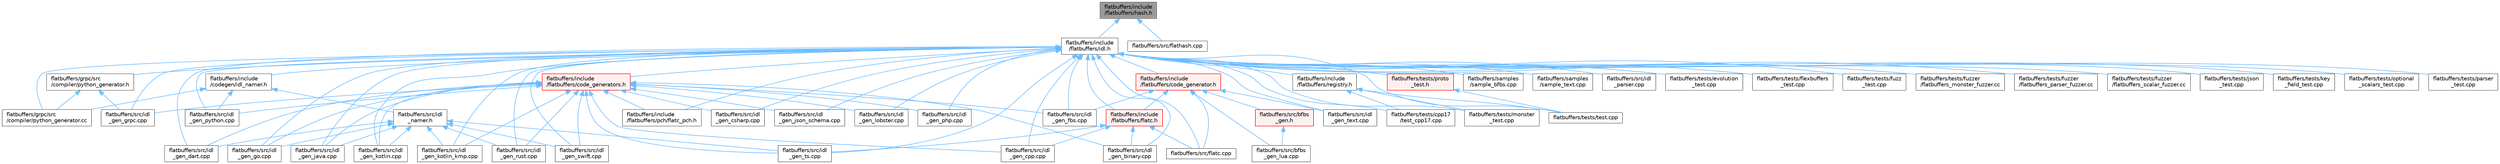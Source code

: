 digraph "flatbuffers/include/flatbuffers/hash.h"
{
 // LATEX_PDF_SIZE
  bgcolor="transparent";
  edge [fontname=Helvetica,fontsize=10,labelfontname=Helvetica,labelfontsize=10];
  node [fontname=Helvetica,fontsize=10,shape=box,height=0.2,width=0.4];
  Node1 [id="Node000001",label="flatbuffers/include\l/flatbuffers/hash.h",height=0.2,width=0.4,color="gray40", fillcolor="grey60", style="filled", fontcolor="black",tooltip=" "];
  Node1 -> Node2 [id="edge1_Node000001_Node000002",dir="back",color="steelblue1",style="solid",tooltip=" "];
  Node2 [id="Node000002",label="flatbuffers/include\l/flatbuffers/idl.h",height=0.2,width=0.4,color="grey40", fillcolor="white", style="filled",URL="$idl_8h.html",tooltip=" "];
  Node2 -> Node3 [id="edge2_Node000002_Node000003",dir="back",color="steelblue1",style="solid",tooltip=" "];
  Node3 [id="Node000003",label="flatbuffers/grpc/src\l/compiler/python_generator.cc",height=0.2,width=0.4,color="grey40", fillcolor="white", style="filled",URL="$python__generator_8cc.html",tooltip=" "];
  Node2 -> Node4 [id="edge3_Node000002_Node000004",dir="back",color="steelblue1",style="solid",tooltip=" "];
  Node4 [id="Node000004",label="flatbuffers/grpc/src\l/compiler/python_generator.h",height=0.2,width=0.4,color="grey40", fillcolor="white", style="filled",URL="$python__generator_8h.html",tooltip=" "];
  Node4 -> Node3 [id="edge4_Node000004_Node000003",dir="back",color="steelblue1",style="solid",tooltip=" "];
  Node4 -> Node5 [id="edge5_Node000004_Node000005",dir="back",color="steelblue1",style="solid",tooltip=" "];
  Node5 [id="Node000005",label="flatbuffers/src/idl\l_gen_grpc.cpp",height=0.2,width=0.4,color="grey40", fillcolor="white", style="filled",URL="$idl__gen__grpc_8cpp.html",tooltip=" "];
  Node2 -> Node6 [id="edge6_Node000002_Node000006",dir="back",color="steelblue1",style="solid",tooltip=" "];
  Node6 [id="Node000006",label="flatbuffers/include\l/codegen/idl_namer.h",height=0.2,width=0.4,color="grey40", fillcolor="white", style="filled",URL="$include_2codegen_2idl__namer_8h.html",tooltip=" "];
  Node6 -> Node3 [id="edge7_Node000006_Node000003",dir="back",color="steelblue1",style="solid",tooltip=" "];
  Node6 -> Node7 [id="edge8_Node000006_Node000007",dir="back",color="steelblue1",style="solid",tooltip=" "];
  Node7 [id="Node000007",label="flatbuffers/src/idl\l_gen_python.cpp",height=0.2,width=0.4,color="grey40", fillcolor="white", style="filled",URL="$idl__gen__python_8cpp.html",tooltip=" "];
  Node6 -> Node8 [id="edge9_Node000006_Node000008",dir="back",color="steelblue1",style="solid",tooltip=" "];
  Node8 [id="Node000008",label="flatbuffers/src/idl\l_namer.h",height=0.2,width=0.4,color="grey40", fillcolor="white", style="filled",URL="$src_2idl__namer_8h.html",tooltip=" "];
  Node8 -> Node9 [id="edge10_Node000008_Node000009",dir="back",color="steelblue1",style="solid",tooltip=" "];
  Node9 [id="Node000009",label="flatbuffers/src/idl\l_gen_dart.cpp",height=0.2,width=0.4,color="grey40", fillcolor="white", style="filled",URL="$idl__gen__dart_8cpp.html",tooltip=" "];
  Node8 -> Node10 [id="edge11_Node000008_Node000010",dir="back",color="steelblue1",style="solid",tooltip=" "];
  Node10 [id="Node000010",label="flatbuffers/src/idl\l_gen_go.cpp",height=0.2,width=0.4,color="grey40", fillcolor="white", style="filled",URL="$idl__gen__go_8cpp.html",tooltip=" "];
  Node8 -> Node11 [id="edge12_Node000008_Node000011",dir="back",color="steelblue1",style="solid",tooltip=" "];
  Node11 [id="Node000011",label="flatbuffers/src/idl\l_gen_java.cpp",height=0.2,width=0.4,color="grey40", fillcolor="white", style="filled",URL="$idl__gen__java_8cpp.html",tooltip=" "];
  Node8 -> Node12 [id="edge13_Node000008_Node000012",dir="back",color="steelblue1",style="solid",tooltip=" "];
  Node12 [id="Node000012",label="flatbuffers/src/idl\l_gen_kotlin.cpp",height=0.2,width=0.4,color="grey40", fillcolor="white", style="filled",URL="$idl__gen__kotlin_8cpp.html",tooltip=" "];
  Node8 -> Node13 [id="edge14_Node000008_Node000013",dir="back",color="steelblue1",style="solid",tooltip=" "];
  Node13 [id="Node000013",label="flatbuffers/src/idl\l_gen_kotlin_kmp.cpp",height=0.2,width=0.4,color="grey40", fillcolor="white", style="filled",URL="$idl__gen__kotlin__kmp_8cpp.html",tooltip=" "];
  Node8 -> Node14 [id="edge15_Node000008_Node000014",dir="back",color="steelblue1",style="solid",tooltip=" "];
  Node14 [id="Node000014",label="flatbuffers/src/idl\l_gen_rust.cpp",height=0.2,width=0.4,color="grey40", fillcolor="white", style="filled",URL="$idl__gen__rust_8cpp.html",tooltip=" "];
  Node8 -> Node15 [id="edge16_Node000008_Node000015",dir="back",color="steelblue1",style="solid",tooltip=" "];
  Node15 [id="Node000015",label="flatbuffers/src/idl\l_gen_swift.cpp",height=0.2,width=0.4,color="grey40", fillcolor="white", style="filled",URL="$idl__gen__swift_8cpp.html",tooltip=" "];
  Node8 -> Node16 [id="edge17_Node000008_Node000016",dir="back",color="steelblue1",style="solid",tooltip=" "];
  Node16 [id="Node000016",label="flatbuffers/src/idl\l_gen_ts.cpp",height=0.2,width=0.4,color="grey40", fillcolor="white", style="filled",URL="$idl__gen__ts_8cpp.html",tooltip=" "];
  Node2 -> Node17 [id="edge18_Node000002_Node000017",dir="back",color="steelblue1",style="solid",tooltip=" "];
  Node17 [id="Node000017",label="flatbuffers/include\l/flatbuffers/code_generator.h",height=0.2,width=0.4,color="red", fillcolor="#FFF0F0", style="filled",URL="$code__generator_8h.html",tooltip=" "];
  Node17 -> Node18 [id="edge19_Node000017_Node000018",dir="back",color="steelblue1",style="solid",tooltip=" "];
  Node18 [id="Node000018",label="flatbuffers/include\l/flatbuffers/flatc.h",height=0.2,width=0.4,color="red", fillcolor="#FFF0F0", style="filled",URL="$flatc_8h.html",tooltip=" "];
  Node18 -> Node19 [id="edge20_Node000018_Node000019",dir="back",color="steelblue1",style="solid",tooltip=" "];
  Node19 [id="Node000019",label="flatbuffers/src/flatc.cpp",height=0.2,width=0.4,color="grey40", fillcolor="white", style="filled",URL="$flatc_8cpp.html",tooltip=" "];
  Node18 -> Node21 [id="edge21_Node000018_Node000021",dir="back",color="steelblue1",style="solid",tooltip=" "];
  Node21 [id="Node000021",label="flatbuffers/src/idl\l_gen_binary.cpp",height=0.2,width=0.4,color="grey40", fillcolor="white", style="filled",URL="$idl__gen__binary_8cpp.html",tooltip=" "];
  Node18 -> Node22 [id="edge22_Node000018_Node000022",dir="back",color="steelblue1",style="solid",tooltip=" "];
  Node22 [id="Node000022",label="flatbuffers/src/idl\l_gen_cpp.cpp",height=0.2,width=0.4,color="grey40", fillcolor="white", style="filled",URL="$idl__gen__cpp_8cpp.html",tooltip=" "];
  Node18 -> Node16 [id="edge23_Node000018_Node000016",dir="back",color="steelblue1",style="solid",tooltip=" "];
  Node17 -> Node23 [id="edge24_Node000017_Node000023",dir="back",color="steelblue1",style="solid",tooltip=" "];
  Node23 [id="Node000023",label="flatbuffers/src/bfbs\l_gen.h",height=0.2,width=0.4,color="red", fillcolor="#FFF0F0", style="filled",URL="$bfbs__gen_8h.html",tooltip=" "];
  Node23 -> Node24 [id="edge25_Node000023_Node000024",dir="back",color="steelblue1",style="solid",tooltip=" "];
  Node24 [id="Node000024",label="flatbuffers/src/bfbs\l_gen_lua.cpp",height=0.2,width=0.4,color="grey40", fillcolor="white", style="filled",URL="$bfbs__gen__lua_8cpp.html",tooltip=" "];
  Node17 -> Node24 [id="edge26_Node000017_Node000024",dir="back",color="steelblue1",style="solid",tooltip=" "];
  Node17 -> Node19 [id="edge27_Node000017_Node000019",dir="back",color="steelblue1",style="solid",tooltip=" "];
  Node17 -> Node33 [id="edge28_Node000017_Node000033",dir="back",color="steelblue1",style="solid",tooltip=" "];
  Node33 [id="Node000033",label="flatbuffers/src/idl\l_gen_fbs.cpp",height=0.2,width=0.4,color="grey40", fillcolor="white", style="filled",URL="$idl__gen__fbs_8cpp.html",tooltip=" "];
  Node17 -> Node48 [id="edge29_Node000017_Node000048",dir="back",color="steelblue1",style="solid",tooltip=" "];
  Node48 [id="Node000048",label="flatbuffers/src/idl\l_gen_text.cpp",height=0.2,width=0.4,color="grey40", fillcolor="white", style="filled",URL="$idl__gen__text_8cpp.html",tooltip=" "];
  Node2 -> Node51 [id="edge30_Node000002_Node000051",dir="back",color="steelblue1",style="solid",tooltip=" "];
  Node51 [id="Node000051",label="flatbuffers/include\l/flatbuffers/code_generators.h",height=0.2,width=0.4,color="red", fillcolor="#FFF0F0", style="filled",URL="$code__generators_8h.html",tooltip=" "];
  Node51 -> Node52 [id="edge31_Node000051_Node000052",dir="back",color="steelblue1",style="solid",tooltip=" "];
  Node52 [id="Node000052",label="flatbuffers/include\l/flatbuffers/pch/flatc_pch.h",height=0.2,width=0.4,color="grey40", fillcolor="white", style="filled",URL="$flatc__pch_8h.html",tooltip=" "];
  Node51 -> Node21 [id="edge32_Node000051_Node000021",dir="back",color="steelblue1",style="solid",tooltip=" "];
  Node51 -> Node22 [id="edge33_Node000051_Node000022",dir="back",color="steelblue1",style="solid",tooltip=" "];
  Node51 -> Node31 [id="edge34_Node000051_Node000031",dir="back",color="steelblue1",style="solid",tooltip=" "];
  Node31 [id="Node000031",label="flatbuffers/src/idl\l_gen_csharp.cpp",height=0.2,width=0.4,color="grey40", fillcolor="white", style="filled",URL="$idl__gen__csharp_8cpp.html",tooltip=" "];
  Node51 -> Node9 [id="edge35_Node000051_Node000009",dir="back",color="steelblue1",style="solid",tooltip=" "];
  Node51 -> Node33 [id="edge36_Node000051_Node000033",dir="back",color="steelblue1",style="solid",tooltip=" "];
  Node51 -> Node10 [id="edge37_Node000051_Node000010",dir="back",color="steelblue1",style="solid",tooltip=" "];
  Node51 -> Node5 [id="edge38_Node000051_Node000005",dir="back",color="steelblue1",style="solid",tooltip=" "];
  Node51 -> Node11 [id="edge39_Node000051_Node000011",dir="back",color="steelblue1",style="solid",tooltip=" "];
  Node51 -> Node39 [id="edge40_Node000051_Node000039",dir="back",color="steelblue1",style="solid",tooltip=" "];
  Node39 [id="Node000039",label="flatbuffers/src/idl\l_gen_json_schema.cpp",height=0.2,width=0.4,color="grey40", fillcolor="white", style="filled",URL="$idl__gen__json__schema_8cpp.html",tooltip=" "];
  Node51 -> Node12 [id="edge41_Node000051_Node000012",dir="back",color="steelblue1",style="solid",tooltip=" "];
  Node51 -> Node13 [id="edge42_Node000051_Node000013",dir="back",color="steelblue1",style="solid",tooltip=" "];
  Node51 -> Node42 [id="edge43_Node000051_Node000042",dir="back",color="steelblue1",style="solid",tooltip=" "];
  Node42 [id="Node000042",label="flatbuffers/src/idl\l_gen_lobster.cpp",height=0.2,width=0.4,color="grey40", fillcolor="white", style="filled",URL="$idl__gen__lobster_8cpp.html",tooltip=" "];
  Node51 -> Node44 [id="edge44_Node000051_Node000044",dir="back",color="steelblue1",style="solid",tooltip=" "];
  Node44 [id="Node000044",label="flatbuffers/src/idl\l_gen_php.cpp",height=0.2,width=0.4,color="grey40", fillcolor="white", style="filled",URL="$idl__gen__php_8cpp.html",tooltip=" "];
  Node51 -> Node7 [id="edge45_Node000051_Node000007",dir="back",color="steelblue1",style="solid",tooltip=" "];
  Node51 -> Node14 [id="edge46_Node000051_Node000014",dir="back",color="steelblue1",style="solid",tooltip=" "];
  Node51 -> Node15 [id="edge47_Node000051_Node000015",dir="back",color="steelblue1",style="solid",tooltip=" "];
  Node51 -> Node16 [id="edge48_Node000051_Node000016",dir="back",color="steelblue1",style="solid",tooltip=" "];
  Node2 -> Node18 [id="edge49_Node000002_Node000018",dir="back",color="steelblue1",style="solid",tooltip=" "];
  Node2 -> Node52 [id="edge50_Node000002_Node000052",dir="back",color="steelblue1",style="solid",tooltip=" "];
  Node2 -> Node54 [id="edge51_Node000002_Node000054",dir="back",color="steelblue1",style="solid",tooltip=" "];
  Node54 [id="Node000054",label="flatbuffers/include\l/flatbuffers/registry.h",height=0.2,width=0.4,color="grey40", fillcolor="white", style="filled",URL="$registry_8h.html",tooltip=" "];
  Node54 -> Node55 [id="edge52_Node000054_Node000055",dir="back",color="steelblue1",style="solid",tooltip=" "];
  Node55 [id="Node000055",label="flatbuffers/tests/cpp17\l/test_cpp17.cpp",height=0.2,width=0.4,color="grey40", fillcolor="white", style="filled",URL="$test__cpp17_8cpp.html",tooltip=" "];
  Node54 -> Node56 [id="edge53_Node000054_Node000056",dir="back",color="steelblue1",style="solid",tooltip=" "];
  Node56 [id="Node000056",label="flatbuffers/tests/monster\l_test.cpp",height=0.2,width=0.4,color="grey40", fillcolor="white", style="filled",URL="$monster__test_8cpp.html",tooltip=" "];
  Node54 -> Node57 [id="edge54_Node000054_Node000057",dir="back",color="steelblue1",style="solid",tooltip=" "];
  Node57 [id="Node000057",label="flatbuffers/tests/test.cpp",height=0.2,width=0.4,color="grey40", fillcolor="white", style="filled",URL="$test_8cpp.html",tooltip=" "];
  Node2 -> Node58 [id="edge55_Node000002_Node000058",dir="back",color="steelblue1",style="solid",tooltip=" "];
  Node58 [id="Node000058",label="flatbuffers/samples\l/sample_bfbs.cpp",height=0.2,width=0.4,color="grey40", fillcolor="white", style="filled",URL="$sample__bfbs_8cpp.html",tooltip=" "];
  Node2 -> Node59 [id="edge56_Node000002_Node000059",dir="back",color="steelblue1",style="solid",tooltip=" "];
  Node59 [id="Node000059",label="flatbuffers/samples\l/sample_text.cpp",height=0.2,width=0.4,color="grey40", fillcolor="white", style="filled",URL="$sample__text_8cpp.html",tooltip=" "];
  Node2 -> Node19 [id="edge57_Node000002_Node000019",dir="back",color="steelblue1",style="solid",tooltip=" "];
  Node2 -> Node21 [id="edge58_Node000002_Node000021",dir="back",color="steelblue1",style="solid",tooltip=" "];
  Node2 -> Node22 [id="edge59_Node000002_Node000022",dir="back",color="steelblue1",style="solid",tooltip=" "];
  Node2 -> Node31 [id="edge60_Node000002_Node000031",dir="back",color="steelblue1",style="solid",tooltip=" "];
  Node2 -> Node9 [id="edge61_Node000002_Node000009",dir="back",color="steelblue1",style="solid",tooltip=" "];
  Node2 -> Node33 [id="edge62_Node000002_Node000033",dir="back",color="steelblue1",style="solid",tooltip=" "];
  Node2 -> Node10 [id="edge63_Node000002_Node000010",dir="back",color="steelblue1",style="solid",tooltip=" "];
  Node2 -> Node5 [id="edge64_Node000002_Node000005",dir="back",color="steelblue1",style="solid",tooltip=" "];
  Node2 -> Node11 [id="edge65_Node000002_Node000011",dir="back",color="steelblue1",style="solid",tooltip=" "];
  Node2 -> Node39 [id="edge66_Node000002_Node000039",dir="back",color="steelblue1",style="solid",tooltip=" "];
  Node2 -> Node12 [id="edge67_Node000002_Node000012",dir="back",color="steelblue1",style="solid",tooltip=" "];
  Node2 -> Node13 [id="edge68_Node000002_Node000013",dir="back",color="steelblue1",style="solid",tooltip=" "];
  Node2 -> Node42 [id="edge69_Node000002_Node000042",dir="back",color="steelblue1",style="solid",tooltip=" "];
  Node2 -> Node44 [id="edge70_Node000002_Node000044",dir="back",color="steelblue1",style="solid",tooltip=" "];
  Node2 -> Node7 [id="edge71_Node000002_Node000007",dir="back",color="steelblue1",style="solid",tooltip=" "];
  Node2 -> Node14 [id="edge72_Node000002_Node000014",dir="back",color="steelblue1",style="solid",tooltip=" "];
  Node2 -> Node15 [id="edge73_Node000002_Node000015",dir="back",color="steelblue1",style="solid",tooltip=" "];
  Node2 -> Node48 [id="edge74_Node000002_Node000048",dir="back",color="steelblue1",style="solid",tooltip=" "];
  Node2 -> Node16 [id="edge75_Node000002_Node000016",dir="back",color="steelblue1",style="solid",tooltip=" "];
  Node2 -> Node60 [id="edge76_Node000002_Node000060",dir="back",color="steelblue1",style="solid",tooltip=" "];
  Node60 [id="Node000060",label="flatbuffers/src/idl\l_parser.cpp",height=0.2,width=0.4,color="grey40", fillcolor="white", style="filled",URL="$idl__parser_8cpp.html",tooltip=" "];
  Node2 -> Node55 [id="edge77_Node000002_Node000055",dir="back",color="steelblue1",style="solid",tooltip=" "];
  Node2 -> Node61 [id="edge78_Node000002_Node000061",dir="back",color="steelblue1",style="solid",tooltip=" "];
  Node61 [id="Node000061",label="flatbuffers/tests/evolution\l_test.cpp",height=0.2,width=0.4,color="grey40", fillcolor="white", style="filled",URL="$evolution__test_8cpp.html",tooltip=" "];
  Node2 -> Node62 [id="edge79_Node000002_Node000062",dir="back",color="steelblue1",style="solid",tooltip=" "];
  Node62 [id="Node000062",label="flatbuffers/tests/flexbuffers\l_test.cpp",height=0.2,width=0.4,color="grey40", fillcolor="white", style="filled",URL="$flexbuffers__test_8cpp.html",tooltip=" "];
  Node2 -> Node63 [id="edge80_Node000002_Node000063",dir="back",color="steelblue1",style="solid",tooltip=" "];
  Node63 [id="Node000063",label="flatbuffers/tests/fuzz\l_test.cpp",height=0.2,width=0.4,color="grey40", fillcolor="white", style="filled",URL="$fuzz__test_8cpp.html",tooltip=" "];
  Node2 -> Node64 [id="edge81_Node000002_Node000064",dir="back",color="steelblue1",style="solid",tooltip=" "];
  Node64 [id="Node000064",label="flatbuffers/tests/fuzzer\l/flatbuffers_monster_fuzzer.cc",height=0.2,width=0.4,color="grey40", fillcolor="white", style="filled",URL="$flatbuffers__monster__fuzzer_8cc.html",tooltip=" "];
  Node2 -> Node65 [id="edge82_Node000002_Node000065",dir="back",color="steelblue1",style="solid",tooltip=" "];
  Node65 [id="Node000065",label="flatbuffers/tests/fuzzer\l/flatbuffers_parser_fuzzer.cc",height=0.2,width=0.4,color="grey40", fillcolor="white", style="filled",URL="$flatbuffers__parser__fuzzer_8cc.html",tooltip=" "];
  Node2 -> Node66 [id="edge83_Node000002_Node000066",dir="back",color="steelblue1",style="solid",tooltip=" "];
  Node66 [id="Node000066",label="flatbuffers/tests/fuzzer\l/flatbuffers_scalar_fuzzer.cc",height=0.2,width=0.4,color="grey40", fillcolor="white", style="filled",URL="$flatbuffers__scalar__fuzzer_8cc.html",tooltip=" "];
  Node2 -> Node67 [id="edge84_Node000002_Node000067",dir="back",color="steelblue1",style="solid",tooltip=" "];
  Node67 [id="Node000067",label="flatbuffers/tests/json\l_test.cpp",height=0.2,width=0.4,color="grey40", fillcolor="white", style="filled",URL="$json__test_8cpp.html",tooltip=" "];
  Node2 -> Node68 [id="edge85_Node000002_Node000068",dir="back",color="steelblue1",style="solid",tooltip=" "];
  Node68 [id="Node000068",label="flatbuffers/tests/key\l_field_test.cpp",height=0.2,width=0.4,color="grey40", fillcolor="white", style="filled",URL="$key__field__test_8cpp.html",tooltip=" "];
  Node2 -> Node56 [id="edge86_Node000002_Node000056",dir="back",color="steelblue1",style="solid",tooltip=" "];
  Node2 -> Node69 [id="edge87_Node000002_Node000069",dir="back",color="steelblue1",style="solid",tooltip=" "];
  Node69 [id="Node000069",label="flatbuffers/tests/optional\l_scalars_test.cpp",height=0.2,width=0.4,color="grey40", fillcolor="white", style="filled",URL="$optional__scalars__test_8cpp.html",tooltip=" "];
  Node2 -> Node70 [id="edge88_Node000002_Node000070",dir="back",color="steelblue1",style="solid",tooltip=" "];
  Node70 [id="Node000070",label="flatbuffers/tests/parser\l_test.cpp",height=0.2,width=0.4,color="grey40", fillcolor="white", style="filled",URL="$parser__test_8cpp.html",tooltip=" "];
  Node2 -> Node71 [id="edge89_Node000002_Node000071",dir="back",color="steelblue1",style="solid",tooltip=" "];
  Node71 [id="Node000071",label="flatbuffers/tests/proto\l_test.h",height=0.2,width=0.4,color="red", fillcolor="#FFF0F0", style="filled",URL="$proto__test_8h.html",tooltip=" "];
  Node71 -> Node57 [id="edge90_Node000071_Node000057",dir="back",color="steelblue1",style="solid",tooltip=" "];
  Node2 -> Node57 [id="edge91_Node000002_Node000057",dir="back",color="steelblue1",style="solid",tooltip=" "];
  Node1 -> Node72 [id="edge92_Node000001_Node000072",dir="back",color="steelblue1",style="solid",tooltip=" "];
  Node72 [id="Node000072",label="flatbuffers/src/flathash.cpp",height=0.2,width=0.4,color="grey40", fillcolor="white", style="filled",URL="$flathash_8cpp.html",tooltip=" "];
}

